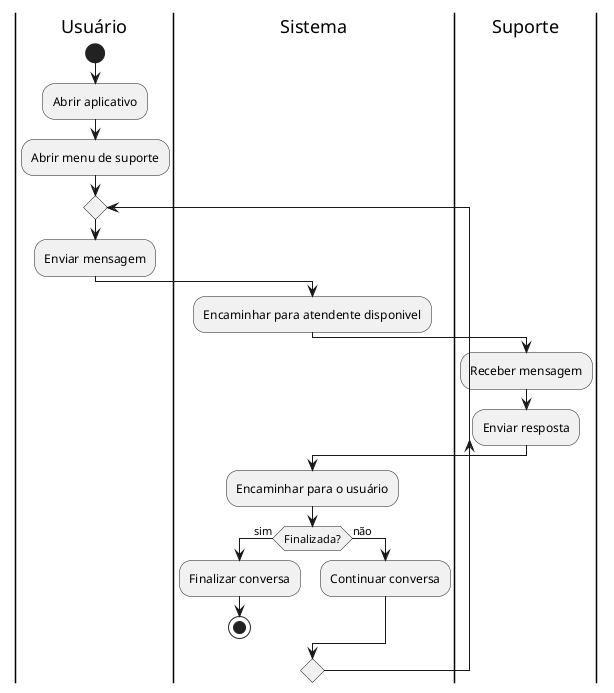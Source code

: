 @startuml
|Usuário|
start
:Abrir aplicativo;
:Abrir menu de suporte;

repeat
  :Enviar mensagem;
  |Sistema|
  :Encaminhar para atendente disponivel;
  |Suporte|
  :Receber mensagem;
  :Enviar resposta;
  |Sistema|
  :Encaminhar para o usuário;

  if (Finalizada?) then (sim)
    :Finalizar conversa;
    stop
  else (não)
    :Continuar conversa;
  endif
repeat while ()
@enduml
